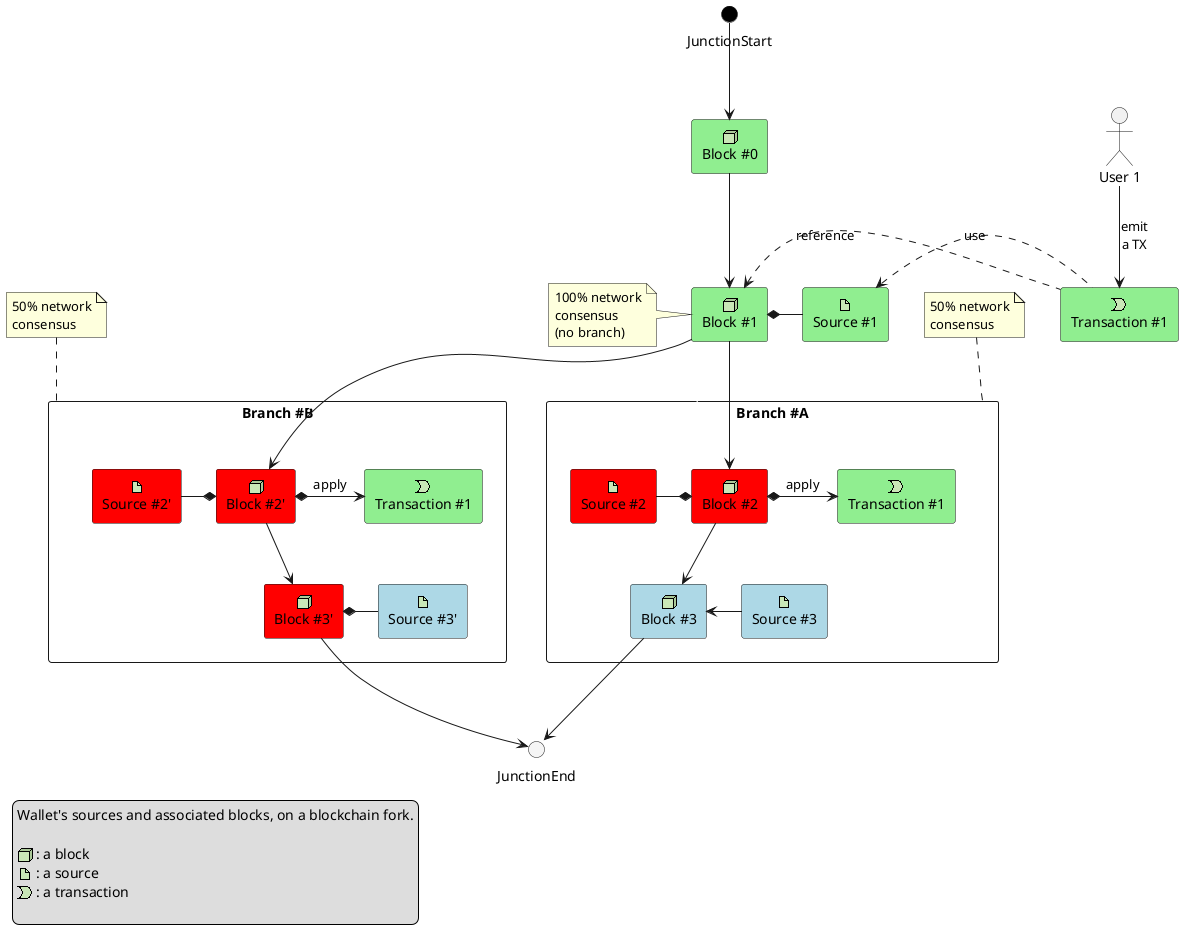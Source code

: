 @startuml
sprite $block jar:archimate/technology-node
sprite $source jar:archimate/technology-artifact
sprite $tx jar:archimate/technology-event

!define Junction_Start circle #black
!define Junction_End circle #whitesmoke

Junction_Start JunctionStart
Junction_End JunctionEnd

rectangle "Block #0" as b0 <<$block>> #lightgreen
rectangle "Block #1" as b1 <<$block>> #lightgreen
rectangle "Source #1" as s1 <<$source>> #lightgreen

JunctionStart -down-> b0
b0 -down-> b1
s1 -left-* b1

note left of b1
   100% network
   consensus
   (no branch)
end note

actor "User 1" as u1
rectangle "Transaction #1" as tx1 <<$tx>> #lightgreen

u1 -down-> tx1 : emit\na TX
tx1 .left.> b1 : reference
tx1 .left.> s1 : use

rectangle "Branch #A" as branch_a {
    rectangle "Block #2" as b2 <<$block>> #red
    rectangle "Source #2" as s2 <<$source>> #red
    rectangle "Block #3" as b3 <<$block>> #lightblue
    rectangle "Source #3" as s3 <<$source>> #lightblue
    rectangle "Transaction #1" as tx1copy <<$tx>> #lightgreen

    b2 -down-> b3
    b2 *-left- s2
    tx1copy <-left-* b2 : apply
    b3 <-right- s3
}

note top of branch_a
  50% network
  consensus
end note

rectangle "Branch #B" as branch_b {
    rectangle "Block #2'" as b2_ <<$block>> #red
    rectangle "Source #2'" as s2_ <<$source>> #red

    rectangle "Block #3'" as b3_ <<$block>> #red
    rectangle "Source #3'" as s3_ <<$source>> #lightblue
    rectangle "Transaction #1" as tx1_copy <<$tx>> #lightgreen

    b2_ -down-> b3_
    b2_ *-left- s2_
    tx1_copy <-left-* b2_ : apply
    b3_ *-right- s3_
}

note top of branch_b
  50% network
  consensus
end note

b2 .left. b2_ #white

b1 -down-> b2
b1 -down-> b2_

b3 -down-> JunctionEnd
b3_ -down-> JunctionEnd

legend left
  Wallet's sources and associated blocks, on a blockchain fork.

<$block> : a block
<$source> : a source
<$tx> : a transaction

end legend
@enduml
